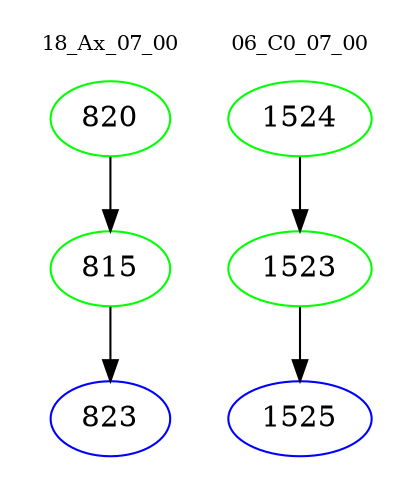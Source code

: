 digraph{
subgraph cluster_0 {
color = white
label = "18_Ax_07_00";
fontsize=10;
T0_820 [label="820", color="green"]
T0_820 -> T0_815 [color="black"]
T0_815 [label="815", color="green"]
T0_815 -> T0_823 [color="black"]
T0_823 [label="823", color="blue"]
}
subgraph cluster_1 {
color = white
label = "06_C0_07_00";
fontsize=10;
T1_1524 [label="1524", color="green"]
T1_1524 -> T1_1523 [color="black"]
T1_1523 [label="1523", color="green"]
T1_1523 -> T1_1525 [color="black"]
T1_1525 [label="1525", color="blue"]
}
}
